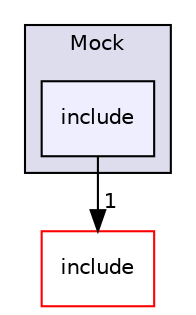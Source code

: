 digraph "/workplace/avs-device-sdk/BluetoothImplementations/BlueZ/test/Mock/include" {
  compound=true
  node [ fontsize="10", fontname="Helvetica"];
  edge [ labelfontsize="10", labelfontname="Helvetica"];
  subgraph clusterdir_8627af5bed3aa07afae506ab234c7450 {
    graph [ bgcolor="#ddddee", pencolor="black", label="Mock" fontname="Helvetica", fontsize="10", URL="dir_8627af5bed3aa07afae506ab234c7450.html"]
  dir_9835a71f35d4732a3aa4dee0f524728d [shape=box, label="include", style="filled", fillcolor="#eeeeff", pencolor="black", URL="dir_9835a71f35d4732a3aa4dee0f524728d.html"];
  }
  dir_dcc26bf29d4b694c2f1fb3cf2aba65ed [shape=box label="include" fillcolor="white" style="filled" color="red" URL="dir_dcc26bf29d4b694c2f1fb3cf2aba65ed.html"];
  dir_9835a71f35d4732a3aa4dee0f524728d->dir_dcc26bf29d4b694c2f1fb3cf2aba65ed [headlabel="1", labeldistance=1.5 headhref="dir_000125_000120.html"];
}
